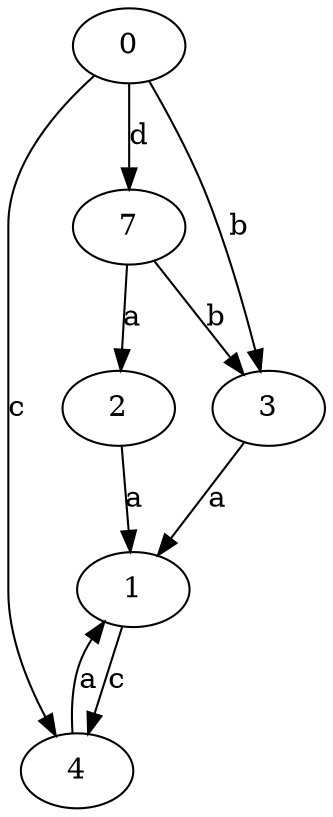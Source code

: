 strict digraph  {
1;
2;
3;
4;
0;
7;
1 -> 4  [label=c];
2 -> 1  [label=a];
3 -> 1  [label=a];
4 -> 1  [label=a];
0 -> 3  [label=b];
0 -> 4  [label=c];
0 -> 7  [label=d];
7 -> 2  [label=a];
7 -> 3  [label=b];
}
